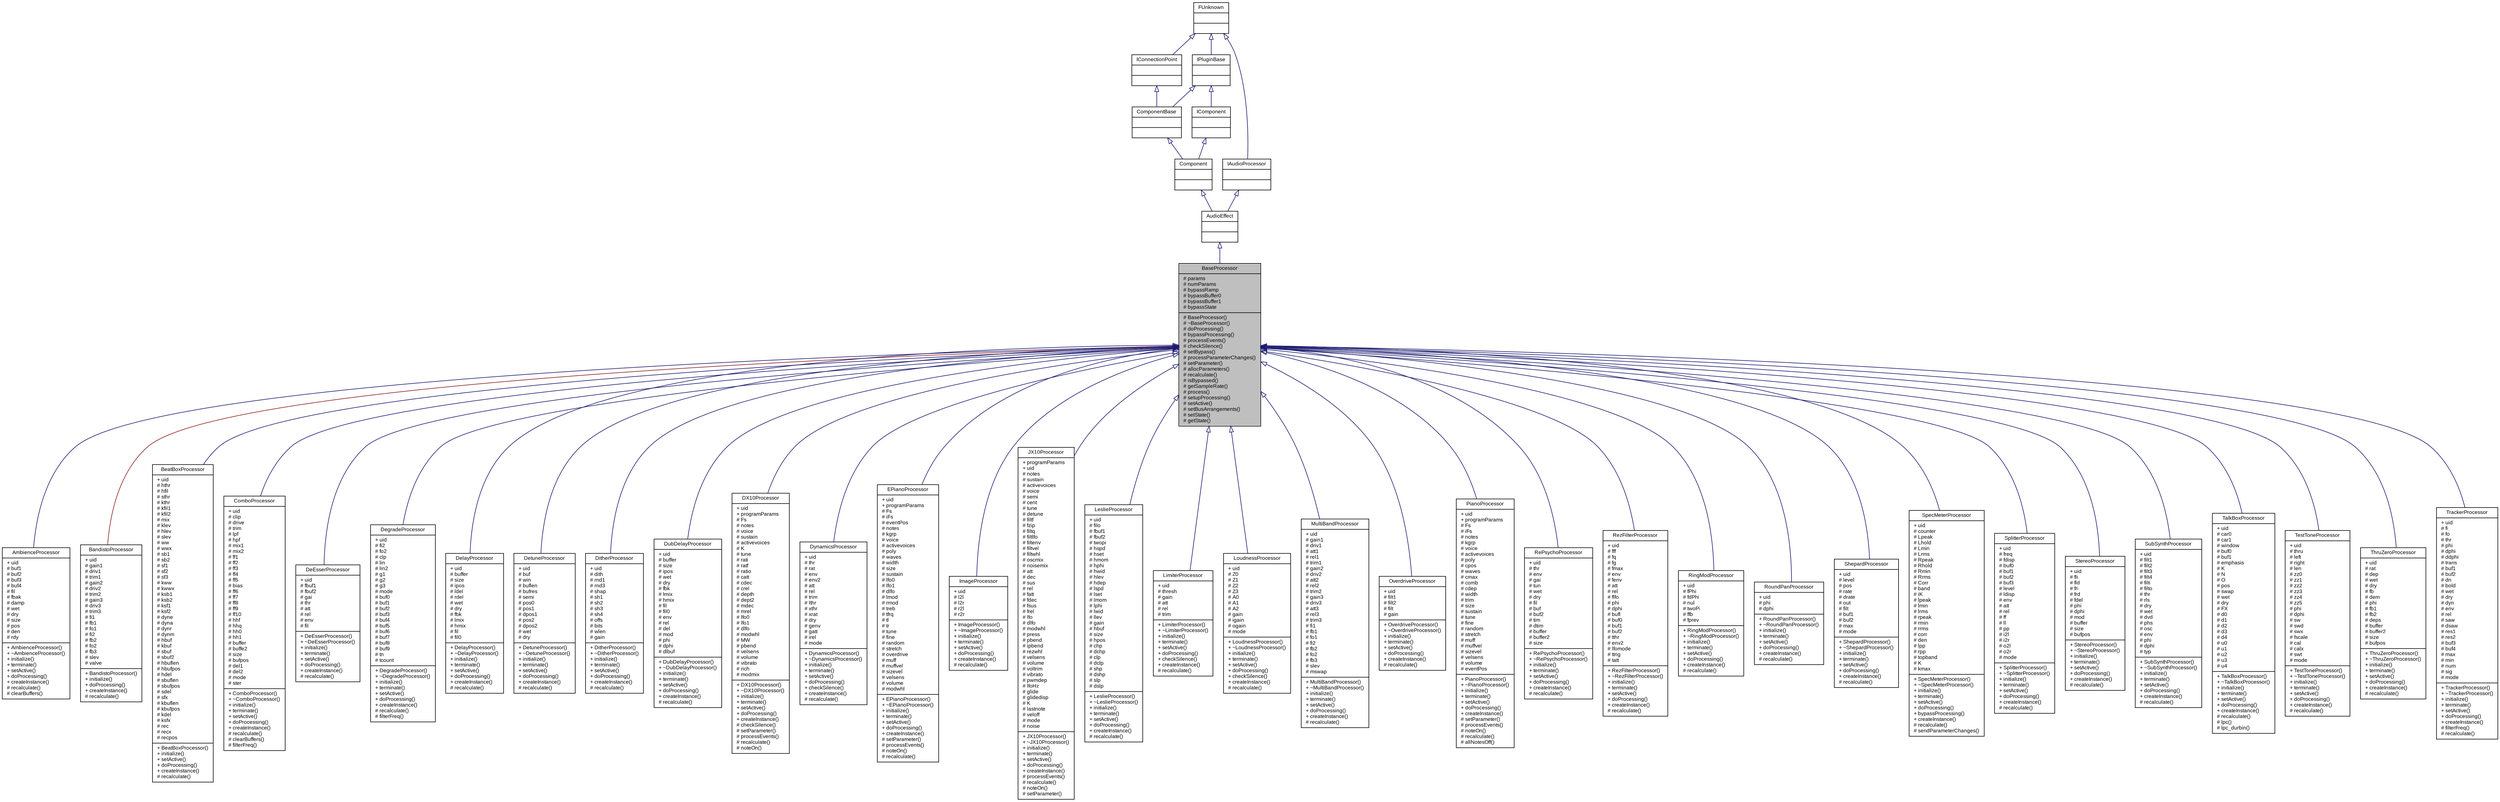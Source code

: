 digraph G
{
  bgcolor="transparent";
  edge [fontname="Arial",fontsize="9",labelfontname="Arial",labelfontsize="9"];
  node [fontname="Arial",fontsize="9",shape=record];
  Node1 [label="{BaseProcessor\n|# params\l# numParams\l# bypassRamp\l# bypassBuffer0\l# bypassBuffer1\l# bypassState\l|# BaseProcessor()\l# ~BaseProcessor()\l# doProcessing()\l# bypassProcessing()\l# processEvents()\l# checkSilence()\l# setBypass()\l# processParameterChanges()\l# setParameter()\l# allocParameters()\l# recalculate()\l# isBypassed()\l# getSampleRate()\l# process()\l# setupProcessing()\l# setActive()\l# setBusArrangements()\l# setState()\l# getState()\l}",height=0.2,width=0.4,color="black", fillcolor="grey75", style="filled" fontcolor="black"];
  Node2 -> Node1 [dir=back,color="midnightblue",fontsize="9",style="solid",arrowtail="empty",fontname="Arial"];
  Node2 [label="{AudioEffect\n||}",height=0.2,width=0.4,color="black",URL="vstsdk.tag$classSteinberg_1_1Vst_1_1AudioEffect.html"];
  Node3 -> Node2 [dir=back,color="midnightblue",fontsize="9",style="solid",arrowtail="empty",fontname="Arial"];
  Node3 [label="{Component\n||}",height=0.2,width=0.4,color="black",URL="vstsdk.tag$classSteinberg_1_1Vst_1_1Component.html"];
  Node4 -> Node3 [dir=back,color="midnightblue",fontsize="9",style="solid",arrowtail="empty",fontname="Arial"];
  Node4 [label="{ComponentBase\n||}",height=0.2,width=0.4,color="black",URL="vstsdk.tag$classSteinberg_1_1Vst_1_1ComponentBase.html"];
  Node5 -> Node4 [dir=back,color="midnightblue",fontsize="9",style="solid",arrowtail="empty",fontname="Arial"];
  Node5 [label="{IPluginBase\n||}",height=0.2,width=0.4,color="black",URL="base.tag$classSteinberg_1_1IPluginBase.html"];
  Node6 -> Node5 [dir=back,color="midnightblue",fontsize="9",style="solid",arrowtail="empty",fontname="Arial"];
  Node6 [label="{FUnknown\n||}",height=0.2,width=0.4,color="black",URL="base.tag$classSteinberg_1_1FUnknown.html"];
  Node7 -> Node4 [dir=back,color="midnightblue",fontsize="9",style="solid",arrowtail="empty",fontname="Arial"];
  Node7 [label="{IConnectionPoint\n||}",height=0.2,width=0.4,color="black",URL="vstinterfaces.tag$classSteinberg_1_1Vst_1_1IConnectionPoint.html"];
  Node6 -> Node7 [dir=back,color="midnightblue",fontsize="9",style="solid",arrowtail="empty",fontname="Arial"];
  Node8 -> Node3 [dir=back,color="midnightblue",fontsize="9",style="solid",arrowtail="empty",fontname="Arial"];
  Node8 [label="{IComponent\n||}",height=0.2,width=0.4,color="black",URL="vstinterfaces.tag$classSteinberg_1_1Vst_1_1IComponent.html"];
  Node5 -> Node8 [dir=back,color="midnightblue",fontsize="9",style="solid",arrowtail="empty",fontname="Arial"];
  Node9 -> Node2 [dir=back,color="midnightblue",fontsize="9",style="solid",arrowtail="empty",fontname="Arial"];
  Node9 [label="{IAudioProcessor\n||}",height=0.2,width=0.4,color="black",URL="vstinterfaces.tag$classSteinberg_1_1Vst_1_1IAudioProcessor.html"];
  Node6 -> Node9 [dir=back,color="midnightblue",fontsize="9",style="solid",arrowtail="empty",fontname="Arial"];
  Node1 -> Node10 [dir=back,color="midnightblue",fontsize="9",style="solid",arrowtail="empty",fontname="Arial"];
  Node10 [label="{AmbienceProcessor\n|+ uid\l# buf1\l# buf2\l# buf3\l# buf4\l# fil\l# fbak\l# damp\l# wet\l# dry\l# size\l# pos\l# den\l# rdy\l|+ AmbienceProcessor()\l+ ~AmbienceProcessor()\l+ initialize()\l+ terminate()\l+ setActive()\l+ doProcessing()\l+ createInstance()\l# recalculate()\l# clearBuffers()\l}",height=0.2,width=0.4,color="black",URL="$classSteinberg_1_1Vst_1_1mda_1_1AmbienceProcessor.html"];
  Node1 -> Node11 [dir=back,color="firebrick4",fontsize="9",style="solid",arrowtail="empty",fontname="Arial"];
  Node11 [label="{BandistoProcessor\n|+ uid\l# gain1\l# driv1\l# trim1\l# gain2\l# driv2\l# trim2\l# gain3\l# driv3\l# trim3\l# fi1\l# fb1\l# fo1\l# fi2\l# fb2\l# fo2\l# fb3\l# slev\l# valve\l|+ BandistoProcessor()\l+ initialize()\l+ doProcessing()\l+ createInstance()\l# recalculate()\l}",height=0.2,width=0.4,color="black",URL="$classSteinberg_1_1Vst_1_1mda_1_1BandistoProcessor.html"];
  Node1 -> Node12 [dir=back,color="midnightblue",fontsize="9",style="solid",arrowtail="empty",fontname="Arial"];
  Node12 [label="{BeatBoxProcessor\n|+ uid\l# hthr\l# hfil\l# sthr\l# kthr\l# kfil1\l# kfil2\l# mix\l# klev\l# hlev\l# slev\l# ww\l# wwx\l# sb1\l# sb2\l# sf1\l# sf2\l# sf3\l# kww\l# kwwx\l# ksb1\l# ksb2\l# ksf1\l# ksf2\l# dyne\l# dyna\l# dynr\l# dynm\l# hbuf\l# kbuf\l# sbuf\l# sbuf2\l# hbuflen\l# hbufpos\l# hdel\l# sbuflen\l# sbufpos\l# sdel\l# sfx\l# kbuflen\l# kbufpos\l# kdel\l# ksfx\l# rec\l# recx\l# recpos\l|+ BeatBoxProcessor()\l+ initialize()\l+ setActive()\l+ doProcessing()\l+ createInstance()\l# recalculate()\l}",height=0.2,width=0.4,color="black",URL="$classSteinberg_1_1Vst_1_1mda_1_1BeatBoxProcessor.html"];
  Node1 -> Node13 [dir=back,color="midnightblue",fontsize="9",style="solid",arrowtail="empty",fontname="Arial"];
  Node13 [label="{ComboProcessor\n|+ uid\l# clip\l# drive\l# trim\l# lpf\l# hpf\l# mix1\l# mix2\l# ff1\l# ff2\l# ff3\l# ff4\l# ff5\l# bias\l# ff6\l# ff7\l# ff8\l# ff9\l# ff10\l# hhf\l# hhq\l# hh0\l# hh1\l# buffer\l# buffe2\l# size\l# bufpos\l# del1\l# del2\l# mode\l# ster\l|+ ComboProcessor()\l+ ~ComboProcessor()\l+ initialize()\l+ terminate()\l+ setActive()\l+ doProcessing()\l+ createInstance()\l# recalculate()\l# clearBuffers()\l# filterFreq()\l}",height=0.2,width=0.4,color="black",URL="$classSteinberg_1_1Vst_1_1mda_1_1ComboProcessor.html"];
  Node1 -> Node14 [dir=back,color="midnightblue",fontsize="9",style="solid",arrowtail="empty",fontname="Arial"];
  Node14 [label="{DeEsserProcessor\n|+ uid\l# fbuf1\l# fbuf2\l# gai\l# thr\l# att\l# rel\l# env\l# fil\l|+ DeEsserProcessor()\l+ ~DeEsserProcessor()\l+ initialize()\l+ terminate()\l+ setActive()\l+ doProcessing()\l+ createInstance()\l# recalculate()\l}",height=0.2,width=0.4,color="black",URL="$classSteinberg_1_1Vst_1_1mda_1_1DeEsserProcessor.html"];
  Node1 -> Node15 [dir=back,color="midnightblue",fontsize="9",style="solid",arrowtail="empty",fontname="Arial"];
  Node15 [label="{DegradeProcessor\n|+ uid\l# fi2\l# fo2\l# clp\l# lin\l# lin2\l# g1\l# g2\l# g3\l# mode\l# buf0\l# buf1\l# buf2\l# buf3\l# buf4\l# buf5\l# buf6\l# buf7\l# buf8\l# buf9\l# tn\l# tcount\l|+ DegradeProcessor()\l+ ~DegradeProcessor()\l+ initialize()\l+ terminate()\l+ setActive()\l+ doProcessing()\l+ createInstance()\l# recalculate()\l# filterFreq()\l}",height=0.2,width=0.4,color="black",URL="$classSteinberg_1_1Vst_1_1mda_1_1DegradeProcessor.html"];
  Node1 -> Node16 [dir=back,color="midnightblue",fontsize="9",style="solid",arrowtail="empty",fontname="Arial"];
  Node16 [label="{DelayProcessor\n|+ uid\l# buffer\l# size\l# ipos\l# ldel\l# rdel\l# wet\l# dry\l# fbk\l# lmix\l# hmix\l# fil\l# fil0\l|+ DelayProcessor()\l+ ~DelayProcessor()\l+ initialize()\l+ terminate()\l+ setActive()\l+ doProcessing()\l+ createInstance()\l# recalculate()\l}",height=0.2,width=0.4,color="black",URL="$classSteinberg_1_1Vst_1_1mda_1_1DelayProcessor.html"];
  Node1 -> Node17 [dir=back,color="midnightblue",fontsize="9",style="solid",arrowtail="empty",fontname="Arial"];
  Node17 [label="{DetuneProcessor\n|+ uid\l# buf\l# win\l# buflen\l# bufres\l# semi\l# pos0\l# pos1\l# dpos1\l# pos2\l# dpos2\l# wet\l# dry\l|+ DetuneProcessor()\l+ ~DetuneProcessor()\l+ initialize()\l+ terminate()\l+ setActive()\l+ doProcessing()\l+ createInstance()\l# recalculate()\l}",height=0.2,width=0.4,color="black",URL="$classSteinberg_1_1Vst_1_1mda_1_1DetuneProcessor.html"];
  Node1 -> Node18 [dir=back,color="midnightblue",fontsize="9",style="solid",arrowtail="empty",fontname="Arial"];
  Node18 [label="{DitherProcessor\n|+ uid\l# dith\l# rnd1\l# rnd3\l# shap\l# sh1\l# sh2\l# sh3\l# sh4\l# offs\l# bits\l# wlen\l# gain\l|+ DitherProcessor()\l+ ~DitherProcessor()\l+ initialize()\l+ terminate()\l+ setActive()\l+ doProcessing()\l+ createInstance()\l# recalculate()\l}",height=0.2,width=0.4,color="black",URL="$classSteinberg_1_1Vst_1_1mda_1_1DitherProcessor.html"];
  Node1 -> Node19 [dir=back,color="midnightblue",fontsize="9",style="solid",arrowtail="empty",fontname="Arial"];
  Node19 [label="{DubDelayProcessor\n|+ uid\l# buffer\l# size\l# ipos\l# wet\l# dry\l# fbk\l# lmix\l# hmix\l# fil\l# fil0\l# env\l# rel\l# del\l# mod\l# phi\l# dphi\l# dlbuf\l|+ DubDelayProcessor()\l+ ~DubDelayProcessor()\l+ initialize()\l+ terminate()\l+ setActive()\l+ doProcessing()\l+ createInstance()\l# recalculate()\l}",height=0.2,width=0.4,color="black",URL="$classSteinberg_1_1Vst_1_1mda_1_1DubDelayProcessor.html"];
  Node1 -> Node20 [dir=back,color="midnightblue",fontsize="9",style="solid",arrowtail="empty",fontname="Arial"];
  Node20 [label="{DX10Processor\n|+ uid\l+ programParams\l# Fs\l# notes\l# voice\l# sustain\l# activevoices\l# K\l# tune\l# rati\l# ratf\l# ratio\l# catt\l# cdec\l# crel\l# depth\l# dept2\l# mdec\l# mrel\l# lfo0\l# lfo1\l# dlfo\l# modwhl\l# MW\l# pbend\l# velsens\l# volume\l# vibrato\l# rich\l# modmix\l|+ DX10Processor()\l+ ~DX10Processor()\l+ initialize()\l+ terminate()\l+ setActive()\l+ doProcessing()\l+ createInstance()\l# checkSilence()\l# setParameter()\l# processEvents()\l# recalculate()\l# noteOn()\l}",height=0.2,width=0.4,color="black",URL="$classSteinberg_1_1Vst_1_1mda_1_1DX10Processor.html"];
  Node1 -> Node21 [dir=back,color="midnightblue",fontsize="9",style="solid",arrowtail="empty",fontname="Arial"];
  Node21 [label="{DynamicsProcessor\n|+ uid\l# thr\l# rat\l# env\l# env2\l# att\l# rel\l# trim\l# lthr\l# xthr\l# xrat\l# dry\l# genv\l# gatt\l# irel\l# mode\l|+ DynamicsProcessor()\l+ ~DynamicsProcessor()\l+ initialize()\l+ terminate()\l+ setActive()\l+ doProcessing()\l+ checkSilence()\l+ createInstance()\l# recalculate()\l}",height=0.2,width=0.4,color="black",URL="$classSteinberg_1_1Vst_1_1mda_1_1DynamicsProcessor.html"];
  Node1 -> Node22 [dir=back,color="midnightblue",fontsize="9",style="solid",arrowtail="empty",fontname="Arial"];
  Node22 [label="{EPianoProcessor\n|+ uid\l+ programParams\l# Fs\l# iFs\l# eventPos\l# notes\l# kgrp\l# voice\l# activevoices\l# poly\l# waves\l# width\l# size\l# sustain\l# lfo0\l# lfo1\l# dlfo\l# lmod\l# rmod\l# treb\l# tfrq\l# tl\l# tr\l# tune\l# fine\l# random\l# stretch\l# overdrive\l# muff\l# muffvel\l# sizevel\l# velsens\l# volume\l# modwhl\l|+ EPianoProcessor()\l+ ~EPianoProcessor()\l+ initialize()\l+ terminate()\l+ setActive()\l+ doProcessing()\l+ createInstance()\l# setParameter()\l# processEvents()\l# noteOn()\l# recalculate()\l}",height=0.2,width=0.4,color="black",URL="$classSteinberg_1_1Vst_1_1mda_1_1EPianoProcessor.html"];
  Node1 -> Node23 [dir=back,color="midnightblue",fontsize="9",style="solid",arrowtail="empty",fontname="Arial"];
  Node23 [label="{ImageProcessor\n|+ uid\l# l2l\l# l2r\l# r2l\l# r2r\l|+ ImageProcessor()\l+ ~ImageProcessor()\l+ initialize()\l+ terminate()\l+ setActive()\l+ doProcessing()\l+ createInstance()\l# recalculate()\l}",height=0.2,width=0.4,color="black",URL="$classSteinberg_1_1Vst_1_1mda_1_1ImageProcessor.html"];
  Node1 -> Node24 [dir=back,color="midnightblue",fontsize="9",style="solid",arrowtail="empty",fontname="Arial"];
  Node24 [label="{JX10Processor\n|+ programParams\l+ uid\l# notes\l# sustain\l# activevoices\l# voice\l# semi\l# cent\l# tune\l# detune\l# filtf\l# fzip\l# filtq\l# filtlfo\l# filtenv\l# filtvel\l# filtwhl\l# oscmix\l# noisemix\l# att\l# dec\l# sus\l# rel\l# fatt\l# fdec\l# fsus\l# frel\l# lfo\l# dlfo\l# modwhl\l# press\l# pbend\l# ipbend\l# rezwhl\l# velsens\l# volume\l# voltrim\l# vibrato\l# pwmdep\l# lfoHz\l# glide\l# glidedisp\l# K\l# lastnote\l# veloff\l# mode\l# noise\l|+ JX10Processor()\l+ ~JX10Processor()\l+ initialize()\l+ terminate()\l+ setActive()\l+ doProcessing()\l+ createInstance()\l# processEvents()\l# recalculate()\l# noteOn()\l# setParameter()\l}",height=0.2,width=0.4,color="black",URL="$classSteinberg_1_1Vst_1_1mda_1_1JX10Processor.html"];
  Node1 -> Node25 [dir=back,color="midnightblue",fontsize="9",style="solid",arrowtail="empty",fontname="Arial"];
  Node25 [label="{LeslieProcessor\n|+ uid\l# filo\l# fbuf1\l# fbuf2\l# twopi\l# hspd\l# hset\l# hmom\l# hphi\l# hwid\l# hlev\l# hdep\l# lspd\l# lset\l# lmom\l# lphi\l# lwid\l# llev\l# gain\l# hbuf\l# size\l# hpos\l# chp\l# dchp\l# clp\l# dclp\l# shp\l# dshp\l# slp\l# dslp\l|+ LeslieProcessor()\l+ ~LeslieProcessor()\l+ initialize()\l+ terminate()\l+ setActive()\l+ doProcessing()\l+ createInstance()\l# recalculate()\l}",height=0.2,width=0.4,color="black",URL="$classSteinberg_1_1Vst_1_1mda_1_1LeslieProcessor.html"];
  Node1 -> Node26 [dir=back,color="midnightblue",fontsize="9",style="solid",arrowtail="empty",fontname="Arial"];
  Node26 [label="{LimiterProcessor\n|+ uid\l# thresh\l# gain\l# att\l# rel\l# trim\l|+ LimiterProcessor()\l+ ~LimiterProcessor()\l+ initialize()\l+ terminate()\l+ setActive()\l+ doProcessing()\l+ checkSilence()\l+ createInstance()\l# recalculate()\l}",height=0.2,width=0.4,color="black",URL="$classSteinberg_1_1Vst_1_1mda_1_1LimiterProcessor.html"];
  Node1 -> Node27 [dir=back,color="midnightblue",fontsize="9",style="solid",arrowtail="empty",fontname="Arial"];
  Node27 [label="{LoudnessProcessor\n|+ uid\l# Z0\l# Z1\l# Z2\l# Z3\l# A0\l# A1\l# A2\l# gain\l# igain\l# ogain\l# mode\l|+ LoudnessProcessor()\l+ ~LoudnessProcessor()\l+ initialize()\l+ terminate()\l+ setActive()\l+ doProcessing()\l+ checkSilence()\l+ createInstance()\l# recalculate()\l}",height=0.2,width=0.4,color="black",URL="$classSteinberg_1_1Vst_1_1mda_1_1LoudnessProcessor.html"];
  Node1 -> Node28 [dir=back,color="midnightblue",fontsize="9",style="solid",arrowtail="empty",fontname="Arial"];
  Node28 [label="{MultiBandProcessor\n|+ uid\l# gain1\l# driv1\l# att1\l# rel1\l# trim1\l# gain2\l# driv2\l# att2\l# rel2\l# trim2\l# gain3\l# driv3\l# att3\l# rel3\l# trim3\l# fi1\l# fb1\l# fo1\l# fi2\l# fb2\l# fo2\l# fb3\l# slev\l# mswap\l|+ MultiBandProcessor()\l+ ~MultiBandProcessor()\l+ initialize()\l+ terminate()\l+ setActive()\l+ doProcessing()\l+ createInstance()\l# recalculate()\l}",height=0.2,width=0.4,color="black",URL="$classSteinberg_1_1Vst_1_1mda_1_1MultiBandProcessor.html"];
  Node1 -> Node29 [dir=back,color="midnightblue",fontsize="9",style="solid",arrowtail="empty",fontname="Arial"];
  Node29 [label="{OverdriveProcessor\n|+ uid\l# filt1\l# filt2\l# filt\l# gain\l|+ OverdriveProcessor()\l+ ~OverdriveProcessor()\l+ initialize()\l+ terminate()\l+ setActive()\l+ doProcessing()\l+ createInstance()\l# recalculate()\l}",height=0.2,width=0.4,color="black",URL="$classSteinberg_1_1Vst_1_1mda_1_1OverdriveProcessor.html"];
  Node1 -> Node30 [dir=back,color="midnightblue",fontsize="9",style="solid",arrowtail="empty",fontname="Arial"];
  Node30 [label="{PianoProcessor\n|+ uid\l+ programParams\l# Fs\l# iFs\l# notes\l# kgrp\l# voice\l# activevoices\l# poly\l# cpos\l# waves\l# cmax\l# comb\l# cdep\l# width\l# trim\l# size\l# sustain\l# tune\l# fine\l# random\l# stretch\l# muff\l# muffvel\l# sizevel\l# velsens\l# volume\l# eventPos\l|+ PianoProcessor()\l+ ~PianoProcessor()\l+ initialize()\l+ terminate()\l+ setActive()\l+ doProcessing()\l+ createInstance()\l# setParameter()\l# processEvents()\l# noteOn()\l# recalculate()\l# allNotesOff()\l}",height=0.2,width=0.4,color="black",URL="$classSteinberg_1_1Vst_1_1mda_1_1PianoProcessor.html"];
  Node1 -> Node31 [dir=back,color="midnightblue",fontsize="9",style="solid",arrowtail="empty",fontname="Arial"];
  Node31 [label="{RePsychoProcessor\n|+ uid\l# thr\l# env\l# gai\l# tun\l# wet\l# dry\l# fil\l# buf\l# buf2\l# tim\l# dtim\l# buffer\l# buffer2\l# size\l|+ RePsychoProcessor()\l+ ~RePsychoProcessor()\l+ initialize()\l+ terminate()\l+ setActive()\l+ doProcessing()\l+ createInstance()\l# recalculate()\l}",height=0.2,width=0.4,color="black",URL="$classSteinberg_1_1Vst_1_1mda_1_1RePsychoProcessor.html"];
  Node1 -> Node32 [dir=back,color="midnightblue",fontsize="9",style="solid",arrowtail="empty",fontname="Arial"];
  Node32 [label="{RezFilterProcessor\n|+ uid\l# fff\l# fq\l# fg\l# fmax\l# env\l# fenv\l# att\l# rel\l# flfo\l# phi\l# dphi\l# bufl\l# buf0\l# buf1\l# buf2\l# tthr\l# env2\l# lfomode\l# ttrig\l# tatt\l|+ RezFilterProcessor()\l+ ~RezFilterProcessor()\l+ initialize()\l+ terminate()\l+ setActive()\l+ doProcessing()\l+ createInstance()\l# recalculate()\l}",height=0.2,width=0.4,color="black",URL="$classSteinberg_1_1Vst_1_1mda_1_1RezFilterProcessor.html"];
  Node1 -> Node33 [dir=back,color="midnightblue",fontsize="9",style="solid",arrowtail="empty",fontname="Arial"];
  Node33 [label="{RingModProcessor\n|+ uid\l# fPhi\l# fdPhi\l# nul\l# twoPi\l# ffb\l# fprev\l|+ RingModProcessor()\l+ ~RingModProcessor()\l+ initialize()\l+ terminate()\l+ setActive()\l+ doProcessing()\l+ createInstance()\l# recalculate()\l}",height=0.2,width=0.4,color="black",URL="$classSteinberg_1_1Vst_1_1mda_1_1RingModProcessor.html"];
  Node1 -> Node34 [dir=back,color="midnightblue",fontsize="9",style="solid",arrowtail="empty",fontname="Arial"];
  Node34 [label="{RoundPanProcessor\n|+ uid\l# phi\l# dphi\l|+ RoundPanProcessor()\l+ ~RoundPanProcessor()\l+ initialize()\l+ terminate()\l+ setActive()\l+ doProcessing()\l+ createInstance()\l# recalculate()\l}",height=0.2,width=0.4,color="black",URL="$classSteinberg_1_1Vst_1_1mda_1_1RoundPanProcessor.html"];
  Node1 -> Node35 [dir=back,color="midnightblue",fontsize="9",style="solid",arrowtail="empty",fontname="Arial"];
  Node35 [label="{ShepardProcessor\n|+ uid\l# level\l# pos\l# rate\l# drate\l# out\l# filt\l# buf1\l# buf2\l# max\l# mode\l|+ ShepardProcessor()\l+ ~ShepardProcessor()\l+ initialize()\l+ terminate()\l+ setActive()\l+ doProcessing()\l+ createInstance()\l# recalculate()\l}",height=0.2,width=0.4,color="black",URL="$classSteinberg_1_1Vst_1_1mda_1_1ShepardProcessor.html"];
  Node1 -> Node36 [dir=back,color="midnightblue",fontsize="9",style="solid",arrowtail="empty",fontname="Arial"];
  Node36 [label="{SpecMeterProcessor\n|+ uid\l# counter\l# Lpeak\l# Lhold\l# Lmin\l# Lrms\l# Rpeak\l# Rhold\l# Rmin\l# Rrms\l# Corr\l# band\l# iK\l# lpeak\l# lmin\l# lrms\l# rpeak\l# rmin\l# rrms\l# corr\l# den\l# lpp\l# rpp\l# topband\l# K\l# kmax\l|+ SpecMeterProcessor()\l+ ~SpecMeterProcessor()\l+ initialize()\l+ terminate()\l+ setActive()\l+ doProcessing()\l+ bypassProcessing()\l+ createInstance()\l# recalculate()\l# sendParameterChanges()\l}",height=0.2,width=0.4,color="black",URL="$classSteinberg_1_1Vst_1_1mda_1_1SpecMeterProcessor.html"];
  Node1 -> Node37 [dir=back,color="midnightblue",fontsize="9",style="solid",arrowtail="empty",fontname="Arial"];
  Node37 [label="{SplitterProcessor\n|+ uid\l# freq\l# fdisp\l# buf0\l# buf1\l# buf2\l# buf3\l# level\l# ldisp\l# env\l# att\l# rel\l# ff\l# ll\l# pp\l# i2l\l# i2r\l# o2l\l# o2r\l# mode\l|+ SplitterProcessor()\l+ ~SplitterProcessor()\l+ initialize()\l+ terminate()\l+ setActive()\l+ doProcessing()\l+ createInstance()\l# recalculate()\l}",height=0.2,width=0.4,color="black",URL="$classSteinberg_1_1Vst_1_1mda_1_1SplitterProcessor.html"];
  Node1 -> Node38 [dir=back,color="midnightblue",fontsize="9",style="solid",arrowtail="empty",fontname="Arial"];
  Node38 [label="{StereoProcessor\n|+ uid\l# fli\l# fld\l# fri\l# frd\l# fdel\l# phi\l# dphi\l# mod\l# buffer\l# size\l# bufpos\l|+ StereoProcessor()\l+ ~StereoProcessor()\l+ initialize()\l+ terminate()\l+ setActive()\l+ doProcessing()\l+ createInstance()\l# recalculate()\l}",height=0.2,width=0.4,color="black",URL="$classSteinberg_1_1Vst_1_1mda_1_1StereoProcessor.html"];
  Node1 -> Node39 [dir=back,color="midnightblue",fontsize="9",style="solid",arrowtail="empty",fontname="Arial"];
  Node39 [label="{SubSynthProcessor\n|+ uid\l# filt1\l# filt2\l# filt3\l# filt4\l# filti\l# filto\l# thr\l# rls\l# dry\l# wet\l# dvd\l# phs\l# osc\l# env\l# phi\l# dphi\l# typ\l|+ SubSynthProcessor()\l+ ~SubSynthProcessor()\l+ initialize()\l+ terminate()\l+ setActive()\l+ doProcessing()\l+ createInstance()\l# recalculate()\l}",height=0.2,width=0.4,color="black",URL="$classSteinberg_1_1Vst_1_1mda_1_1SubSynthProcessor.html"];
  Node1 -> Node40 [dir=back,color="midnightblue",fontsize="9",style="solid",arrowtail="empty",fontname="Arial"];
  Node40 [label="{TalkBoxProcessor\n|+ uid\l# car0\l# car1\l# window\l# buf0\l# buf1\l# emphasis\l# K\l# N\l# O\l# pos\l# swap\l# wet\l# dry\l# FX\l# d0\l# d1\l# d2\l# d3\l# d4\l# u0\l# u1\l# u2\l# u3\l# u4\l|+ TalkBoxProcessor()\l+ ~TalkBoxProcessor()\l+ initialize()\l+ terminate()\l+ setActive()\l+ doProcessing()\l+ createInstance()\l# recalculate()\l# lpc()\l# lpc_durbin()\l}",height=0.2,width=0.4,color="black",URL="$classSteinberg_1_1Vst_1_1mda_1_1TalkBoxProcessor.html"];
  Node1 -> Node41 [dir=back,color="midnightblue",fontsize="9",style="solid",arrowtail="empty",fontname="Arial"];
  Node41 [label="{TestToneProcessor\n|+ uid\l# thru\l# left\l# right\l# len\l# zz0\l# zz1\l# zz2\l# zz3\l# zz4\l# zz5\l# phi\l# dphi\l# sw\l# swd\l# swx\l# fscale\l# cal\l# calx\l# swt\l# mode\l|+ TestToneProcessor()\l+ ~TestToneProcessor()\l+ initialize()\l+ terminate()\l+ setActive()\l+ doProcessing()\l+ createInstance()\l# recalculate()\l}",height=0.2,width=0.4,color="black",URL="$classSteinberg_1_1Vst_1_1mda_1_1TestToneProcessor.html"];
  Node1 -> Node42 [dir=back,color="midnightblue",fontsize="9",style="solid",arrowtail="empty",fontname="Arial"];
  Node42 [label="{ThruZeroProcessor\n|+ uid\l# rat\l# dep\l# wet\l# dry\l# fb\l# dem\l# phi\l# fb1\l# fb2\l# deps\l# buffer\l# buffer2\l# size\l# bufpos\l|+ ThruZeroProcessor()\l+ ~ThruZeroProcessor()\l+ initialize()\l+ terminate()\l+ setActive()\l+ doProcessing()\l+ createInstance()\l# recalculate()\l}",height=0.2,width=0.4,color="black",URL="$classSteinberg_1_1Vst_1_1mda_1_1ThruZeroProcessor.html"];
  Node1 -> Node43 [dir=back,color="midnightblue",fontsize="9",style="solid",arrowtail="empty",fontname="Arial"];
  Node43 [label="{TrackerProcessor\n|+ uid\l# fi\l# fo\l# thr\l# phi\l# dphi\l# ddphi\l# trans\l# buf1\l# buf2\l# dn\l# bold\l# wet\l# dry\l# dyn\l# env\l# rel\l# saw\l# dsaw\l# res1\l# res2\l# buf3\l# buf4\l# max\l# min\l# num\l# sig\l# mode\l|+ TrackerProcessor()\l+ ~TrackerProcessor()\l+ initialize()\l+ terminate()\l+ setActive()\l+ doProcessing()\l+ createInstance()\l# filterFreq()\l# recalculate()\l}",height=0.2,width=0.4,color="black",URL="$classSteinberg_1_1Vst_1_1mda_1_1TrackerProcessor.html"];
}
